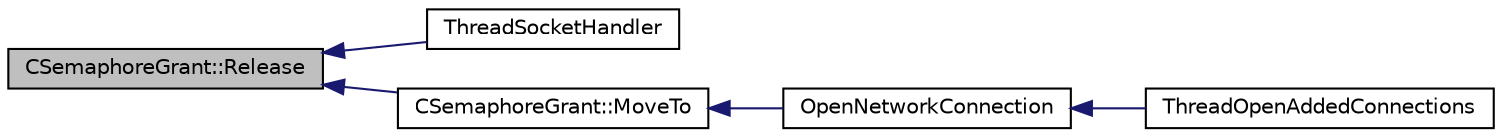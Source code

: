 digraph "CSemaphoreGrant::Release"
{
  edge [fontname="Helvetica",fontsize="10",labelfontname="Helvetica",labelfontsize="10"];
  node [fontname="Helvetica",fontsize="10",shape=record];
  rankdir="LR";
  Node19 [label="CSemaphoreGrant::Release",height=0.2,width=0.4,color="black", fillcolor="grey75", style="filled", fontcolor="black"];
  Node19 -> Node20 [dir="back",color="midnightblue",fontsize="10",style="solid",fontname="Helvetica"];
  Node20 [label="ThreadSocketHandler",height=0.2,width=0.4,color="black", fillcolor="white", style="filled",URL="$dd/d84/net_8cpp.html#aa1111c12121e039bbd8eedb556e4514a"];
  Node19 -> Node21 [dir="back",color="midnightblue",fontsize="10",style="solid",fontname="Helvetica"];
  Node21 [label="CSemaphoreGrant::MoveTo",height=0.2,width=0.4,color="black", fillcolor="white", style="filled",URL="$d6/d2f/class_c_semaphore_grant.html#ab3e6f84f304703abc52517b0c8de26cf"];
  Node21 -> Node22 [dir="back",color="midnightblue",fontsize="10",style="solid",fontname="Helvetica"];
  Node22 [label="OpenNetworkConnection",height=0.2,width=0.4,color="black", fillcolor="white", style="filled",URL="$dd/d84/net_8cpp.html#aa19cb8e6cf23a990e585f2bbf9ece276"];
  Node22 -> Node23 [dir="back",color="midnightblue",fontsize="10",style="solid",fontname="Helvetica"];
  Node23 [label="ThreadOpenAddedConnections",height=0.2,width=0.4,color="black", fillcolor="white", style="filled",URL="$dd/d84/net_8cpp.html#a2d1ca95557ae336582b886a251e7fe94"];
}
